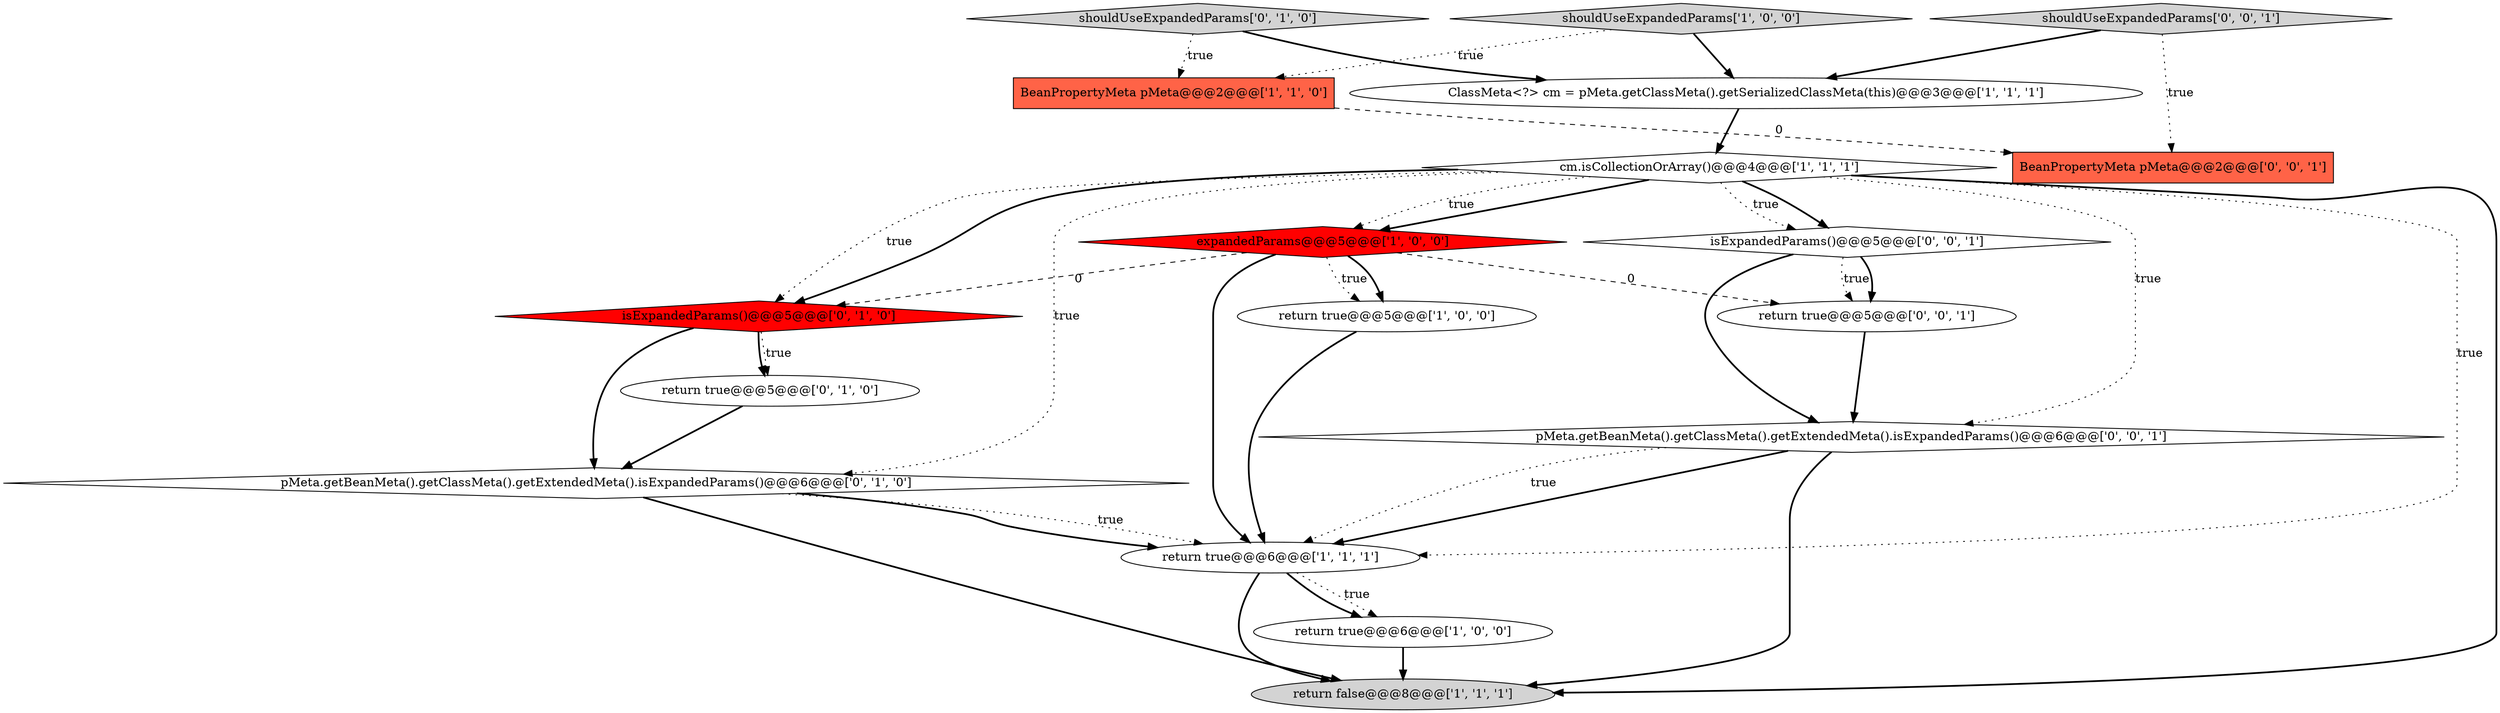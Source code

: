 digraph {
5 [style = filled, label = "return true@@@6@@@['1', '0', '0']", fillcolor = white, shape = ellipse image = "AAA0AAABBB1BBB"];
8 [style = filled, label = "ClassMeta<?> cm = pMeta.getClassMeta().getSerializedClassMeta(this)@@@3@@@['1', '1', '1']", fillcolor = white, shape = ellipse image = "AAA0AAABBB1BBB"];
12 [style = filled, label = "shouldUseExpandedParams['0', '1', '0']", fillcolor = lightgray, shape = diamond image = "AAA0AAABBB2BBB"];
17 [style = filled, label = "return true@@@5@@@['0', '0', '1']", fillcolor = white, shape = ellipse image = "AAA0AAABBB3BBB"];
9 [style = filled, label = "return true@@@5@@@['0', '1', '0']", fillcolor = white, shape = ellipse image = "AAA0AAABBB2BBB"];
11 [style = filled, label = "pMeta.getBeanMeta().getClassMeta().getExtendedMeta().isExpandedParams()@@@6@@@['0', '1', '0']", fillcolor = white, shape = diamond image = "AAA0AAABBB2BBB"];
13 [style = filled, label = "BeanPropertyMeta pMeta@@@2@@@['0', '0', '1']", fillcolor = tomato, shape = box image = "AAA0AAABBB3BBB"];
3 [style = filled, label = "BeanPropertyMeta pMeta@@@2@@@['1', '1', '0']", fillcolor = tomato, shape = box image = "AAA0AAABBB1BBB"];
4 [style = filled, label = "expandedParams@@@5@@@['1', '0', '0']", fillcolor = red, shape = diamond image = "AAA1AAABBB1BBB"];
6 [style = filled, label = "shouldUseExpandedParams['1', '0', '0']", fillcolor = lightgray, shape = diamond image = "AAA0AAABBB1BBB"];
1 [style = filled, label = "return true@@@5@@@['1', '0', '0']", fillcolor = white, shape = ellipse image = "AAA0AAABBB1BBB"];
16 [style = filled, label = "shouldUseExpandedParams['0', '0', '1']", fillcolor = lightgray, shape = diamond image = "AAA0AAABBB3BBB"];
14 [style = filled, label = "pMeta.getBeanMeta().getClassMeta().getExtendedMeta().isExpandedParams()@@@6@@@['0', '0', '1']", fillcolor = white, shape = diamond image = "AAA0AAABBB3BBB"];
0 [style = filled, label = "cm.isCollectionOrArray()@@@4@@@['1', '1', '1']", fillcolor = white, shape = diamond image = "AAA0AAABBB1BBB"];
2 [style = filled, label = "return false@@@8@@@['1', '1', '1']", fillcolor = lightgray, shape = ellipse image = "AAA0AAABBB1BBB"];
7 [style = filled, label = "return true@@@6@@@['1', '1', '1']", fillcolor = white, shape = ellipse image = "AAA0AAABBB1BBB"];
15 [style = filled, label = "isExpandedParams()@@@5@@@['0', '0', '1']", fillcolor = white, shape = diamond image = "AAA0AAABBB3BBB"];
10 [style = filled, label = "isExpandedParams()@@@5@@@['0', '1', '0']", fillcolor = red, shape = diamond image = "AAA1AAABBB2BBB"];
11->7 [style = dotted, label="true"];
12->3 [style = dotted, label="true"];
9->11 [style = bold, label=""];
15->14 [style = bold, label=""];
16->8 [style = bold, label=""];
16->13 [style = dotted, label="true"];
4->1 [style = dotted, label="true"];
0->10 [style = dotted, label="true"];
4->17 [style = dashed, label="0"];
0->15 [style = dotted, label="true"];
0->2 [style = bold, label=""];
0->4 [style = dotted, label="true"];
10->9 [style = dotted, label="true"];
3->13 [style = dashed, label="0"];
1->7 [style = bold, label=""];
11->2 [style = bold, label=""];
4->7 [style = bold, label=""];
0->15 [style = bold, label=""];
14->7 [style = bold, label=""];
7->5 [style = dotted, label="true"];
15->17 [style = dotted, label="true"];
8->0 [style = bold, label=""];
5->2 [style = bold, label=""];
7->5 [style = bold, label=""];
0->10 [style = bold, label=""];
15->17 [style = bold, label=""];
0->4 [style = bold, label=""];
17->14 [style = bold, label=""];
7->2 [style = bold, label=""];
12->8 [style = bold, label=""];
6->8 [style = bold, label=""];
14->7 [style = dotted, label="true"];
0->14 [style = dotted, label="true"];
4->1 [style = bold, label=""];
10->9 [style = bold, label=""];
14->2 [style = bold, label=""];
6->3 [style = dotted, label="true"];
4->10 [style = dashed, label="0"];
0->11 [style = dotted, label="true"];
11->7 [style = bold, label=""];
0->7 [style = dotted, label="true"];
10->11 [style = bold, label=""];
}
